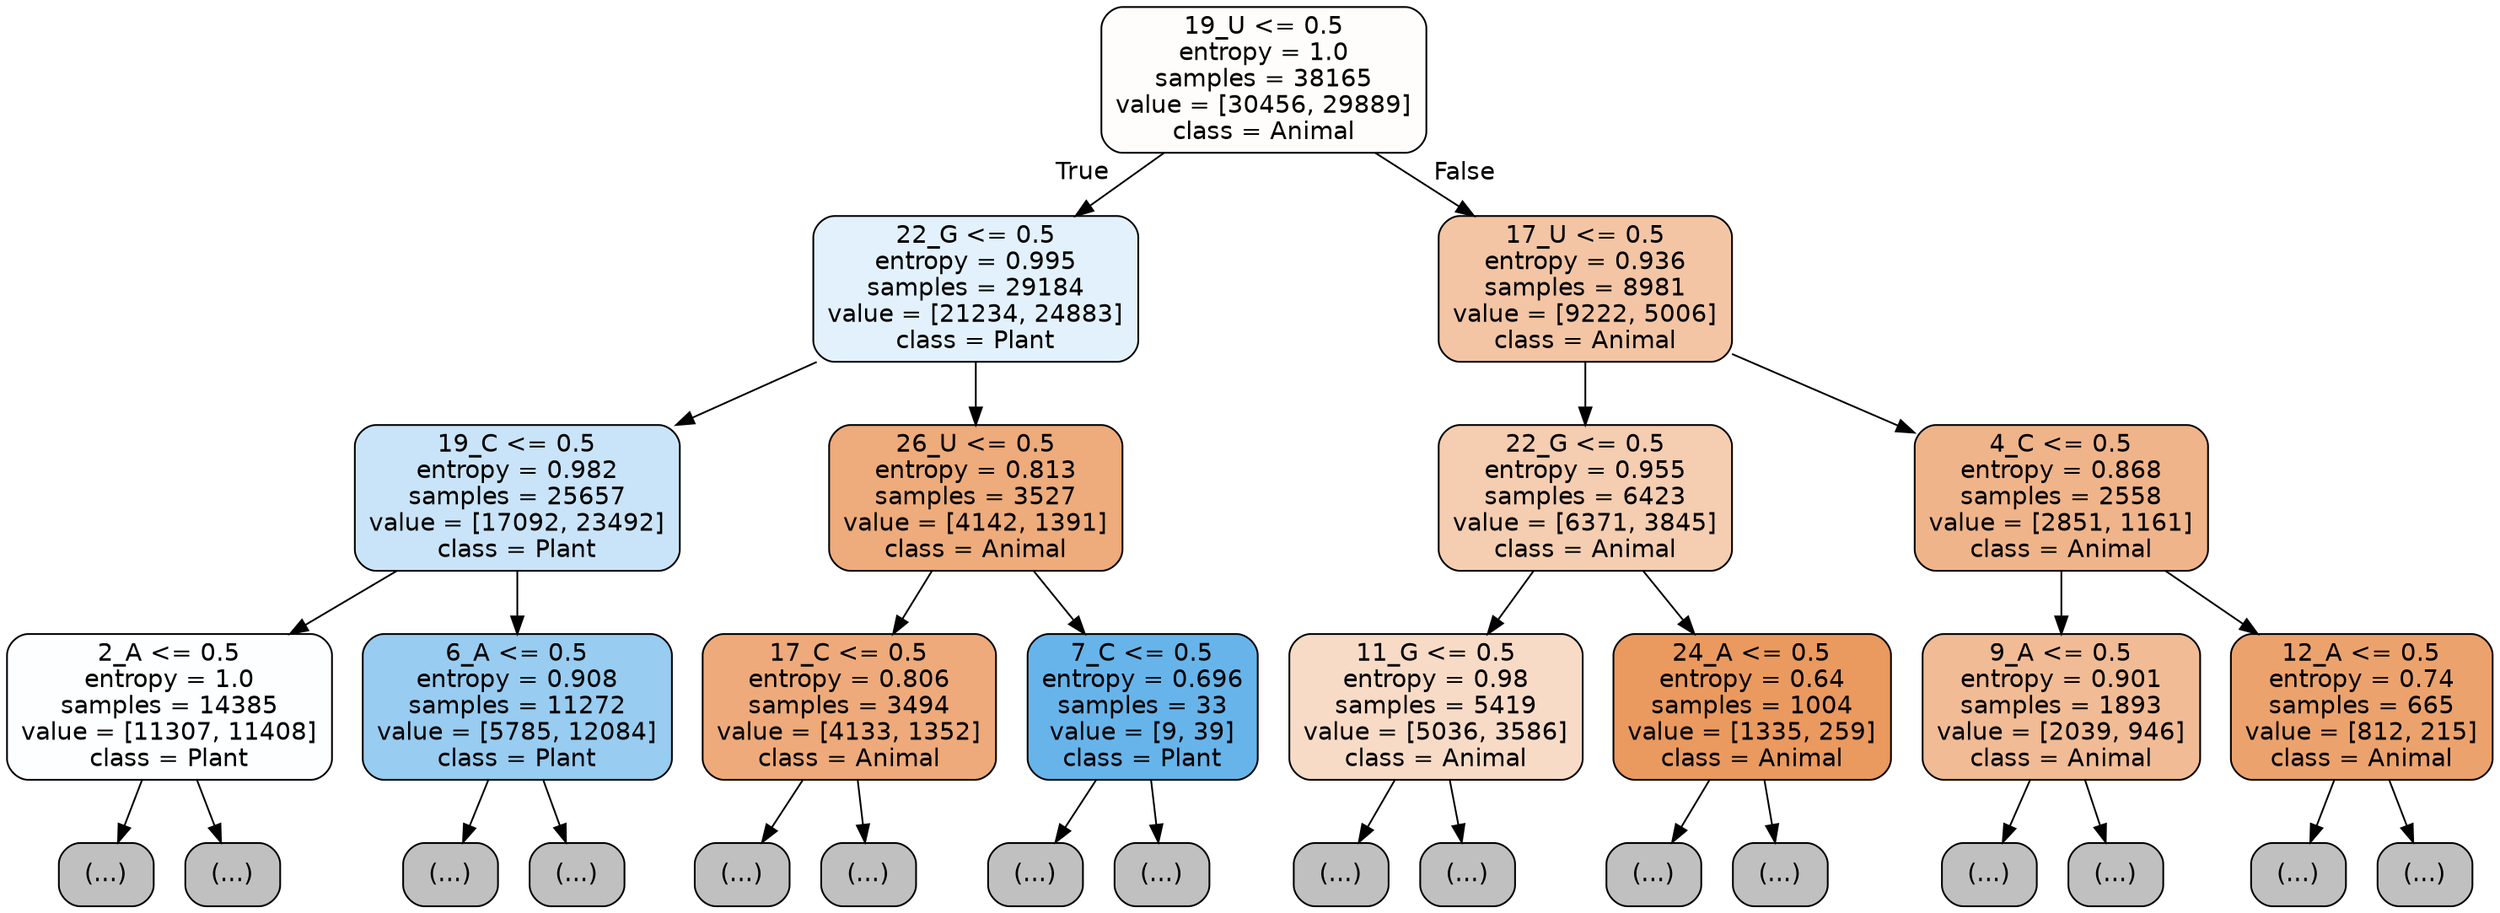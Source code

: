 digraph Tree {
node [shape=box, style="filled, rounded", color="black", fontname="helvetica"] ;
edge [fontname="helvetica"] ;
0 [label="19_U <= 0.5\nentropy = 1.0\nsamples = 38165\nvalue = [30456, 29889]\nclass = Animal", fillcolor="#fffdfb"] ;
1 [label="22_G <= 0.5\nentropy = 0.995\nsamples = 29184\nvalue = [21234, 24883]\nclass = Plant", fillcolor="#e2f1fb"] ;
0 -> 1 [labeldistance=2.5, labelangle=45, headlabel="True"] ;
2 [label="19_C <= 0.5\nentropy = 0.982\nsamples = 25657\nvalue = [17092, 23492]\nclass = Plant", fillcolor="#c9e4f8"] ;
1 -> 2 ;
3 [label="2_A <= 0.5\nentropy = 1.0\nsamples = 14385\nvalue = [11307, 11408]\nclass = Plant", fillcolor="#fdfeff"] ;
2 -> 3 ;
4 [label="(...)", fillcolor="#C0C0C0"] ;
3 -> 4 ;
5419 [label="(...)", fillcolor="#C0C0C0"] ;
3 -> 5419 ;
7074 [label="6_A <= 0.5\nentropy = 0.908\nsamples = 11272\nvalue = [5785, 12084]\nclass = Plant", fillcolor="#98ccf1"] ;
2 -> 7074 ;
7075 [label="(...)", fillcolor="#C0C0C0"] ;
7074 -> 7075 ;
9916 [label="(...)", fillcolor="#C0C0C0"] ;
7074 -> 9916 ;
10831 [label="26_U <= 0.5\nentropy = 0.813\nsamples = 3527\nvalue = [4142, 1391]\nclass = Animal", fillcolor="#eeab7b"] ;
1 -> 10831 ;
10832 [label="17_C <= 0.5\nentropy = 0.806\nsamples = 3494\nvalue = [4133, 1352]\nclass = Animal", fillcolor="#eeaa7a"] ;
10831 -> 10832 ;
10833 [label="(...)", fillcolor="#C0C0C0"] ;
10832 -> 10833 ;
11950 [label="(...)", fillcolor="#C0C0C0"] ;
10832 -> 11950 ;
12303 [label="7_C <= 0.5\nentropy = 0.696\nsamples = 33\nvalue = [9, 39]\nclass = Plant", fillcolor="#67b4eb"] ;
10831 -> 12303 ;
12304 [label="(...)", fillcolor="#C0C0C0"] ;
12303 -> 12304 ;
12313 [label="(...)", fillcolor="#C0C0C0"] ;
12303 -> 12313 ;
12314 [label="17_U <= 0.5\nentropy = 0.936\nsamples = 8981\nvalue = [9222, 5006]\nclass = Animal", fillcolor="#f3c5a4"] ;
0 -> 12314 [labeldistance=2.5, labelangle=-45, headlabel="False"] ;
12315 [label="22_G <= 0.5\nentropy = 0.955\nsamples = 6423\nvalue = [6371, 3845]\nclass = Animal", fillcolor="#f5cdb0"] ;
12314 -> 12315 ;
12316 [label="11_G <= 0.5\nentropy = 0.98\nsamples = 5419\nvalue = [5036, 3586]\nclass = Animal", fillcolor="#f8dbc6"] ;
12315 -> 12316 ;
12317 [label="(...)", fillcolor="#C0C0C0"] ;
12316 -> 12317 ;
14298 [label="(...)", fillcolor="#C0C0C0"] ;
12316 -> 14298 ;
15067 [label="24_A <= 0.5\nentropy = 0.64\nsamples = 1004\nvalue = [1335, 259]\nclass = Animal", fillcolor="#ea995f"] ;
12315 -> 15067 ;
15068 [label="(...)", fillcolor="#C0C0C0"] ;
15067 -> 15068 ;
15383 [label="(...)", fillcolor="#C0C0C0"] ;
15067 -> 15383 ;
15404 [label="4_C <= 0.5\nentropy = 0.868\nsamples = 2558\nvalue = [2851, 1161]\nclass = Animal", fillcolor="#f0b48a"] ;
12314 -> 15404 ;
15405 [label="9_A <= 0.5\nentropy = 0.901\nsamples = 1893\nvalue = [2039, 946]\nclass = Animal", fillcolor="#f1bb95"] ;
15404 -> 15405 ;
15406 [label="(...)", fillcolor="#C0C0C0"] ;
15405 -> 15406 ;
16123 [label="(...)", fillcolor="#C0C0C0"] ;
15405 -> 16123 ;
16356 [label="12_A <= 0.5\nentropy = 0.74\nsamples = 665\nvalue = [812, 215]\nclass = Animal", fillcolor="#eca26d"] ;
15404 -> 16356 ;
16357 [label="(...)", fillcolor="#C0C0C0"] ;
16356 -> 16357 ;
16558 [label="(...)", fillcolor="#C0C0C0"] ;
16356 -> 16558 ;
}